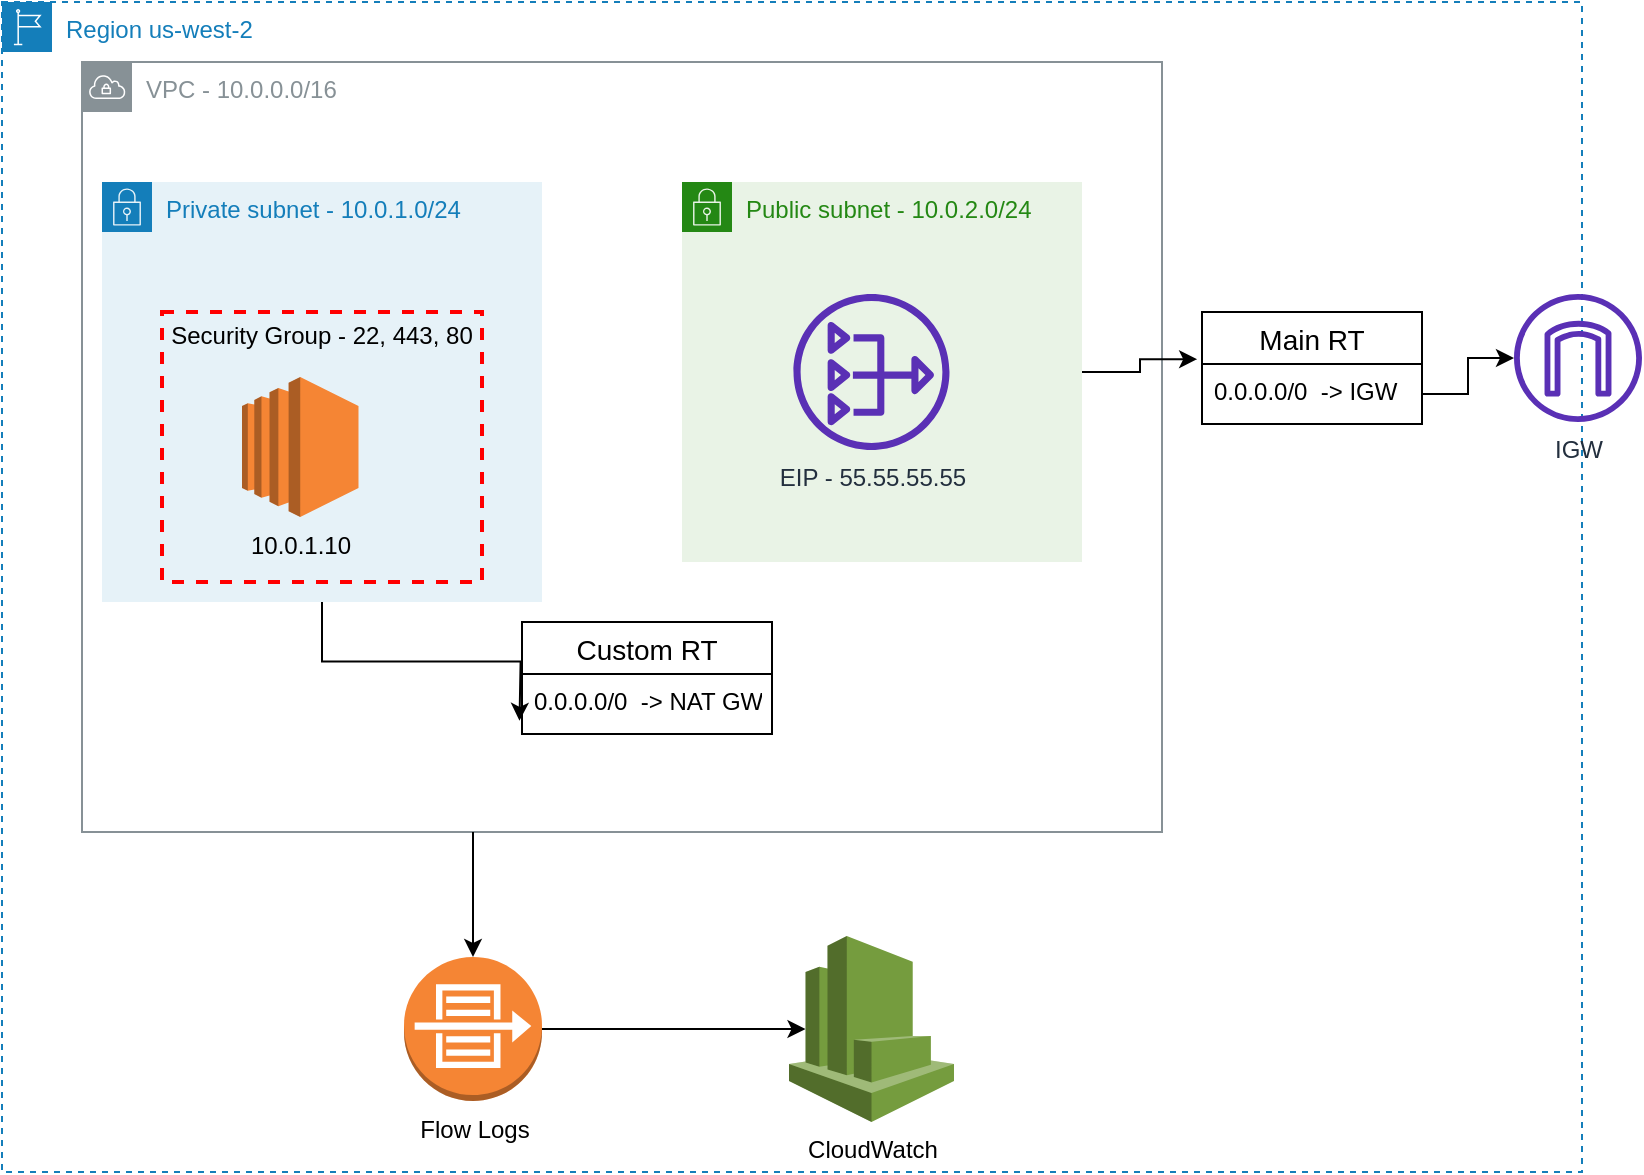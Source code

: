 <mxfile version="14.8.5" type="device"><diagram id="eBZv8faRi-Iv1wEswy0z" name="Page-1"><mxGraphModel dx="1038" dy="547" grid="1" gridSize="10" guides="1" tooltips="1" connect="1" arrows="1" fold="1" page="1" pageScale="1" pageWidth="850" pageHeight="1100" math="0" shadow="0"><root><mxCell id="0"/><mxCell id="1" parent="0"/><mxCell id="P3gxvZ6GUBo1wwJtcCB8-2" value="Private subnet - 10.0.1.0/24" style="points=[[0,0],[0.25,0],[0.5,0],[0.75,0],[1,0],[1,0.25],[1,0.5],[1,0.75],[1,1],[0.75,1],[0.5,1],[0.25,1],[0,1],[0,0.75],[0,0.5],[0,0.25]];outlineConnect=0;gradientColor=none;html=1;whiteSpace=wrap;fontSize=12;fontStyle=0;shape=mxgraph.aws4.group;grIcon=mxgraph.aws4.group_security_group;grStroke=0;strokeColor=#147EBA;fillColor=#E6F2F8;verticalAlign=top;align=left;spacingLeft=30;fontColor=#147EBA;dashed=0;" parent="1" vertex="1"><mxGeometry x="80" y="100" width="220" height="210" as="geometry"/></mxCell><mxCell id="P3gxvZ6GUBo1wwJtcCB8-5" value="Security Group - 22, 443, 80" style="fontStyle=0;verticalAlign=top;align=center;spacingTop=-2;fillColor=none;rounded=0;whiteSpace=wrap;html=1;strokeColor=#FF0000;strokeWidth=2;dashed=1;container=1;collapsible=0;expand=0;recursiveResize=0;" parent="1" vertex="1"><mxGeometry x="110" y="165" width="160" height="135" as="geometry"/></mxCell><mxCell id="P3gxvZ6GUBo1wwJtcCB8-1" value="VPC - 10.0.0.0/16" style="outlineConnect=0;gradientColor=none;html=1;whiteSpace=wrap;fontSize=12;fontStyle=0;shape=mxgraph.aws4.group;grIcon=mxgraph.aws4.group_vpc;strokeColor=#879196;fillColor=none;verticalAlign=top;align=left;spacingLeft=30;fontColor=#879196;dashed=0;" parent="P3gxvZ6GUBo1wwJtcCB8-5" vertex="1"><mxGeometry x="-40" y="-125" width="540" height="385" as="geometry"/></mxCell><mxCell id="P3gxvZ6GUBo1wwJtcCB8-18" value="Region us-west-2" style="points=[[0,0],[0.25,0],[0.5,0],[0.75,0],[1,0],[1,0.25],[1,0.5],[1,0.75],[1,1],[0.75,1],[0.5,1],[0.25,1],[0,1],[0,0.75],[0,0.5],[0,0.25]];outlineConnect=0;gradientColor=none;html=1;whiteSpace=wrap;fontSize=12;fontStyle=0;shape=mxgraph.aws4.group;grIcon=mxgraph.aws4.group_region;strokeColor=#147EBA;fillColor=none;verticalAlign=top;align=left;spacingLeft=30;fontColor=#147EBA;dashed=1;" parent="P3gxvZ6GUBo1wwJtcCB8-5" vertex="1"><mxGeometry x="-80" y="-155" width="790" height="585" as="geometry"/></mxCell><mxCell id="P3gxvZ6GUBo1wwJtcCB8-24" value="Main RT" style="swimlane;fontStyle=0;childLayout=stackLayout;horizontal=1;startSize=26;horizontalStack=0;resizeParent=1;resizeParentMax=0;resizeLast=0;collapsible=1;marginBottom=0;align=center;fontSize=14;" parent="P3gxvZ6GUBo1wwJtcCB8-5" vertex="1"><mxGeometry x="520" width="110" height="56" as="geometry"/></mxCell><mxCell id="P3gxvZ6GUBo1wwJtcCB8-25" value="0.0.0.0/0  -&gt; IGW" style="text;strokeColor=none;fillColor=none;spacingLeft=4;spacingRight=4;overflow=hidden;rotatable=0;points=[[0,0.5],[1,0.5]];portConstraint=eastwest;fontSize=12;" parent="P3gxvZ6GUBo1wwJtcCB8-24" vertex="1"><mxGeometry y="26" width="110" height="30" as="geometry"/></mxCell><mxCell id="P3gxvZ6GUBo1wwJtcCB8-14" style="edgeStyle=elbowEdgeStyle;rounded=0;orthogonalLoop=1;jettySize=auto;html=1;" parent="1" source="P3gxvZ6GUBo1wwJtcCB8-1" target="P3gxvZ6GUBo1wwJtcCB8-13" edge="1"><mxGeometry relative="1" as="geometry"><mxPoint x="30" y="590.4" as="targetPoint"/></mxGeometry></mxCell><mxCell id="P3gxvZ6GUBo1wwJtcCB8-12" style="edgeStyle=orthogonalEdgeStyle;rounded=0;orthogonalLoop=1;jettySize=auto;html=1;entryX=-0.01;entryY=-0.22;entryDx=0;entryDy=0;entryPerimeter=0;" parent="1" source="P3gxvZ6GUBo1wwJtcCB8-2" edge="1"><mxGeometry relative="1" as="geometry"><mxPoint x="288.75" y="369.4" as="targetPoint"/></mxGeometry></mxCell><mxCell id="P3gxvZ6GUBo1wwJtcCB8-26" style="edgeStyle=elbowEdgeStyle;rounded=0;orthogonalLoop=1;jettySize=auto;html=1;entryX=-0.022;entryY=-0.08;entryDx=0;entryDy=0;entryPerimeter=0;" parent="1" source="P3gxvZ6GUBo1wwJtcCB8-3" target="P3gxvZ6GUBo1wwJtcCB8-25" edge="1"><mxGeometry relative="1" as="geometry"/></mxCell><mxCell id="P3gxvZ6GUBo1wwJtcCB8-3" value="Public subnet - 10.0.2.0/24" style="points=[[0,0],[0.25,0],[0.5,0],[0.75,0],[1,0],[1,0.25],[1,0.5],[1,0.75],[1,1],[0.75,1],[0.5,1],[0.25,1],[0,1],[0,0.75],[0,0.5],[0,0.25]];outlineConnect=0;gradientColor=none;html=1;whiteSpace=wrap;fontSize=12;fontStyle=0;shape=mxgraph.aws4.group;grIcon=mxgraph.aws4.group_security_group;grStroke=0;strokeColor=#248814;fillColor=#E9F3E6;verticalAlign=top;align=left;spacingLeft=30;fontColor=#248814;dashed=0;" parent="1" vertex="1"><mxGeometry x="370" y="100" width="200" height="190" as="geometry"/></mxCell><mxCell id="P3gxvZ6GUBo1wwJtcCB8-4" value="10.0.1.10" style="outlineConnect=0;dashed=0;verticalLabelPosition=bottom;verticalAlign=top;align=center;html=1;shape=mxgraph.aws3.ec2;fillColor=#F58534;gradientColor=none;" parent="1" vertex="1"><mxGeometry x="150" y="197.5" width="58.25" height="70" as="geometry"/></mxCell><mxCell id="P3gxvZ6GUBo1wwJtcCB8-6" value="EIP - 55.55.55.55" style="outlineConnect=0;fontColor=#232F3E;gradientColor=none;fillColor=#5A30B5;strokeColor=none;dashed=0;verticalLabelPosition=bottom;verticalAlign=top;align=center;html=1;fontSize=12;fontStyle=0;aspect=fixed;pointerEvents=1;shape=mxgraph.aws4.nat_gateway;" parent="1" vertex="1"><mxGeometry x="425.75" y="156" width="78" height="78" as="geometry"/></mxCell><mxCell id="P3gxvZ6GUBo1wwJtcCB8-16" style="edgeStyle=elbowEdgeStyle;rounded=0;orthogonalLoop=1;jettySize=auto;html=1;entryX=0.1;entryY=0.5;entryDx=0;entryDy=0;entryPerimeter=0;" parent="1" source="P3gxvZ6GUBo1wwJtcCB8-13" target="P3gxvZ6GUBo1wwJtcCB8-15" edge="1"><mxGeometry relative="1" as="geometry"/></mxCell><mxCell id="P3gxvZ6GUBo1wwJtcCB8-13" value="Flow Logs" style="outlineConnect=0;dashed=0;verticalLabelPosition=bottom;verticalAlign=top;align=center;html=1;shape=mxgraph.aws3.flow_logs;fillColor=#F58534;gradientColor=none;" parent="1" vertex="1"><mxGeometry x="231" y="487.5" width="69" height="72" as="geometry"/></mxCell><mxCell id="P3gxvZ6GUBo1wwJtcCB8-15" value="CloudWatch" style="outlineConnect=0;dashed=0;verticalLabelPosition=bottom;verticalAlign=top;align=center;html=1;shape=mxgraph.aws3.cloudwatch;fillColor=#759C3E;gradientColor=none;" parent="1" vertex="1"><mxGeometry x="423.5" y="477" width="82.5" height="93" as="geometry"/></mxCell><mxCell id="P3gxvZ6GUBo1wwJtcCB8-8" value="Custom RT" style="swimlane;fontStyle=0;childLayout=stackLayout;horizontal=1;startSize=26;horizontalStack=0;resizeParent=1;resizeParentMax=0;resizeLast=0;collapsible=1;marginBottom=0;align=center;fontSize=14;" parent="1" vertex="1"><mxGeometry x="290" y="320" width="125" height="56" as="geometry"/></mxCell><mxCell id="P3gxvZ6GUBo1wwJtcCB8-9" value="0.0.0.0/0  -&gt; NAT GW" style="text;strokeColor=none;fillColor=none;spacingLeft=4;spacingRight=4;overflow=hidden;rotatable=0;points=[[0,0.5],[1,0.5]];portConstraint=eastwest;fontSize=12;" parent="P3gxvZ6GUBo1wwJtcCB8-8" vertex="1"><mxGeometry y="26" width="125" height="30" as="geometry"/></mxCell><mxCell id="P3gxvZ6GUBo1wwJtcCB8-19" value="IGW" style="outlineConnect=0;fontColor=#232F3E;gradientColor=none;fillColor=#5A30B5;strokeColor=none;dashed=0;verticalLabelPosition=bottom;verticalAlign=top;align=center;html=1;fontSize=12;fontStyle=0;aspect=fixed;pointerEvents=1;shape=mxgraph.aws4.internet_gateway;" parent="1" vertex="1"><mxGeometry x="786" y="156" width="64" height="64" as="geometry"/></mxCell><mxCell id="_OsDCmGhNwFPQ5V1VLyv-1" style="edgeStyle=orthogonalEdgeStyle;rounded=0;orthogonalLoop=1;jettySize=auto;html=1;" edge="1" parent="1" source="P3gxvZ6GUBo1wwJtcCB8-25" target="P3gxvZ6GUBo1wwJtcCB8-19"><mxGeometry relative="1" as="geometry"/></mxCell></root></mxGraphModel></diagram></mxfile>
